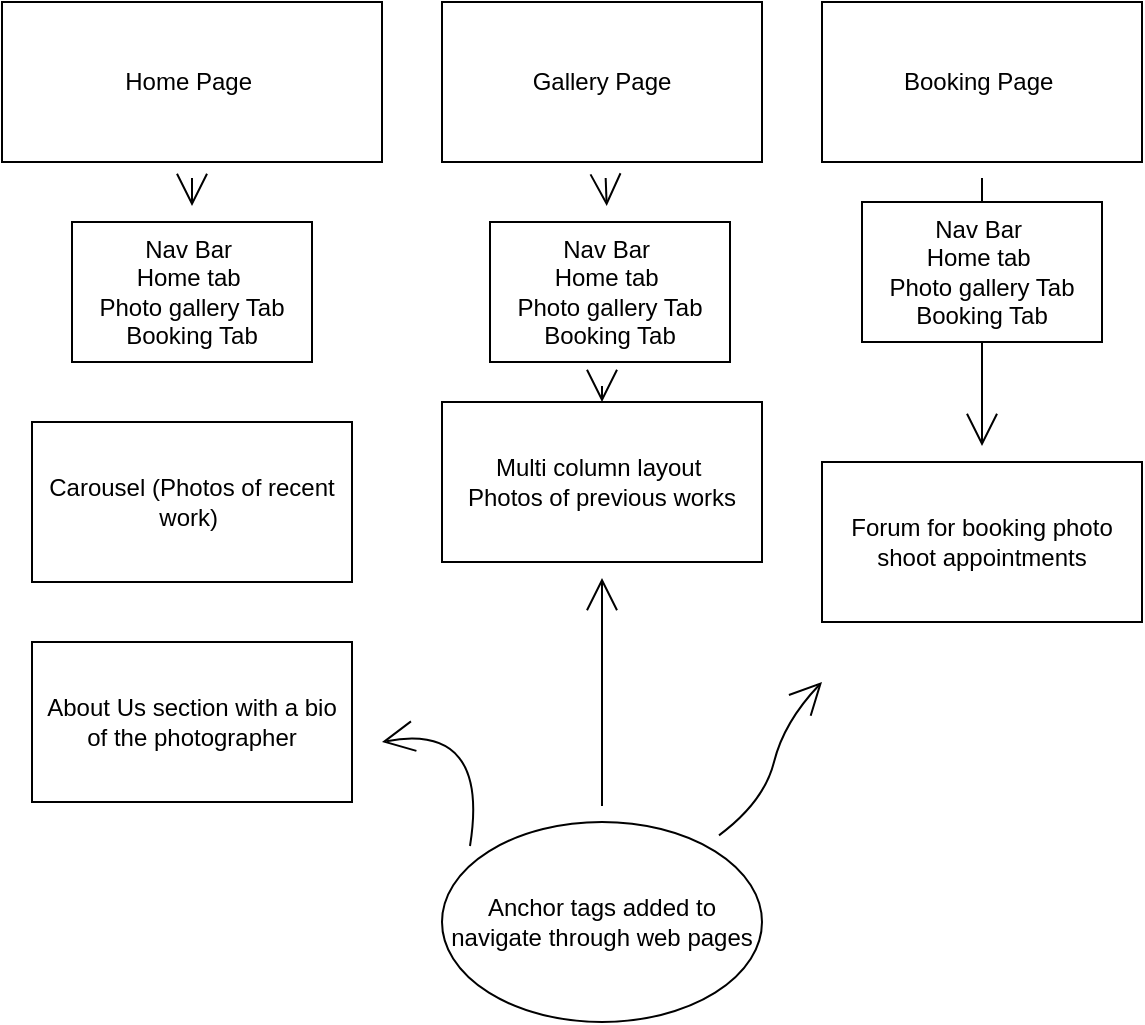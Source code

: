 <mxfile version="18.2.0" type="github">
  <diagram id="prtHgNgQTEPvFCAcTncT" name="Page-1">
    <mxGraphModel dx="1406" dy="785" grid="1" gridSize="10" guides="1" tooltips="1" connect="1" arrows="1" fold="1" page="1" pageScale="1" pageWidth="827" pageHeight="1169" math="0" shadow="0">
      <root>
        <mxCell id="0" />
        <mxCell id="1" parent="0" />
        <mxCell id="R9qPwhMyAJb9IdS8MChw-3" value="" style="edgeStyle=none;curved=1;rounded=1;sketch=0;orthogonalLoop=1;jettySize=auto;html=1;endArrow=open;startSize=14;endSize=14;sourcePerimeterSpacing=8;targetPerimeterSpacing=8;" edge="1" parent="1" source="R9qPwhMyAJb9IdS8MChw-1" target="R9qPwhMyAJb9IdS8MChw-2">
          <mxGeometry relative="1" as="geometry" />
        </mxCell>
        <mxCell id="R9qPwhMyAJb9IdS8MChw-1" value="Home Page&amp;nbsp;" style="rounded=0;whiteSpace=wrap;html=1;sketch=0;hachureGap=4;" vertex="1" parent="1">
          <mxGeometry x="50" y="60" width="190" height="80" as="geometry" />
        </mxCell>
        <mxCell id="R9qPwhMyAJb9IdS8MChw-2" value="Nav Bar&amp;nbsp;&lt;br&gt;Home tab&amp;nbsp;&lt;br&gt;Photo gallery Tab&lt;br&gt;Booking Tab&lt;br&gt;" style="whiteSpace=wrap;html=1;rounded=0;sketch=0;hachureGap=4;" vertex="1" parent="1">
          <mxGeometry x="85" y="170" width="120" height="70" as="geometry" />
        </mxCell>
        <mxCell id="R9qPwhMyAJb9IdS8MChw-8" value="" style="edgeStyle=none;curved=1;rounded=1;sketch=0;orthogonalLoop=1;jettySize=auto;html=1;endArrow=open;startSize=14;endSize=14;sourcePerimeterSpacing=8;targetPerimeterSpacing=8;" edge="1" parent="1" source="R9qPwhMyAJb9IdS8MChw-6" target="R9qPwhMyAJb9IdS8MChw-7">
          <mxGeometry relative="1" as="geometry" />
        </mxCell>
        <mxCell id="R9qPwhMyAJb9IdS8MChw-6" value="Gallery Page" style="rounded=0;whiteSpace=wrap;html=1;sketch=0;hachureGap=4;" vertex="1" parent="1">
          <mxGeometry x="270" y="60" width="160" height="80" as="geometry" />
        </mxCell>
        <mxCell id="R9qPwhMyAJb9IdS8MChw-7" value="Nav Bar&amp;nbsp;&lt;br&gt;Home tab&amp;nbsp;&lt;br&gt;Photo gallery Tab&lt;br&gt;Booking Tab&lt;br&gt;" style="whiteSpace=wrap;html=1;rounded=0;sketch=0;hachureGap=4;" vertex="1" parent="1">
          <mxGeometry x="294" y="170" width="120" height="70" as="geometry" />
        </mxCell>
        <mxCell id="R9qPwhMyAJb9IdS8MChw-10" value="" style="edgeStyle=none;curved=1;rounded=1;sketch=0;orthogonalLoop=1;jettySize=auto;html=1;endArrow=open;startSize=14;endSize=14;sourcePerimeterSpacing=8;targetPerimeterSpacing=8;entryX=0.5;entryY=0;entryDx=0;entryDy=0;" edge="1" parent="1" source="R9qPwhMyAJb9IdS8MChw-9" target="R9qPwhMyAJb9IdS8MChw-9">
          <mxGeometry relative="1" as="geometry" />
        </mxCell>
        <mxCell id="R9qPwhMyAJb9IdS8MChw-9" value="Multi column layout&amp;nbsp;&lt;br&gt;Photos of previous works" style="rounded=0;whiteSpace=wrap;html=1;sketch=0;hachureGap=4;" vertex="1" parent="1">
          <mxGeometry x="270" y="260" width="160" height="80" as="geometry" />
        </mxCell>
        <mxCell id="R9qPwhMyAJb9IdS8MChw-13" value="" style="edgeStyle=none;curved=1;rounded=1;sketch=0;orthogonalLoop=1;jettySize=auto;html=1;endArrow=open;startSize=14;endSize=14;targetPerimeterSpacing=8;startArrow=none;" edge="1" parent="1" source="R9qPwhMyAJb9IdS8MChw-16" target="R9qPwhMyAJb9IdS8MChw-12">
          <mxGeometry relative="1" as="geometry" />
        </mxCell>
        <mxCell id="R9qPwhMyAJb9IdS8MChw-11" value="Booking Page&amp;nbsp;" style="rounded=0;whiteSpace=wrap;html=1;sketch=0;hachureGap=4;" vertex="1" parent="1">
          <mxGeometry x="460" y="60" width="160" height="80" as="geometry" />
        </mxCell>
        <mxCell id="R9qPwhMyAJb9IdS8MChw-12" value="Forum for booking photo shoot appointments" style="rounded=0;whiteSpace=wrap;html=1;sketch=0;hachureGap=4;" vertex="1" parent="1">
          <mxGeometry x="460" y="290" width="160" height="80" as="geometry" />
        </mxCell>
        <mxCell id="R9qPwhMyAJb9IdS8MChw-14" value="Carousel (Photos of recent work)&amp;nbsp;" style="rounded=0;whiteSpace=wrap;html=1;sketch=0;hachureGap=4;" vertex="1" parent="1">
          <mxGeometry x="65" y="270" width="160" height="80" as="geometry" />
        </mxCell>
        <mxCell id="R9qPwhMyAJb9IdS8MChw-15" value="About Us section with a bio of the photographer" style="rounded=0;whiteSpace=wrap;html=1;sketch=0;hachureGap=4;" vertex="1" parent="1">
          <mxGeometry x="65" y="380" width="160" height="80" as="geometry" />
        </mxCell>
        <mxCell id="R9qPwhMyAJb9IdS8MChw-16" value="Nav Bar&amp;nbsp;&lt;br&gt;Home tab&amp;nbsp;&lt;br&gt;Photo gallery Tab&lt;br&gt;Booking Tab&lt;br&gt;" style="whiteSpace=wrap;html=1;rounded=0;sketch=0;hachureGap=4;" vertex="1" parent="1">
          <mxGeometry x="480" y="160" width="120" height="70" as="geometry" />
        </mxCell>
        <mxCell id="R9qPwhMyAJb9IdS8MChw-17" value="" style="edgeStyle=none;curved=1;rounded=1;sketch=0;orthogonalLoop=1;jettySize=auto;html=1;endArrow=none;startSize=14;endSize=14;sourcePerimeterSpacing=8;" edge="1" parent="1" source="R9qPwhMyAJb9IdS8MChw-11" target="R9qPwhMyAJb9IdS8MChw-16">
          <mxGeometry relative="1" as="geometry">
            <mxPoint x="540" y="148" as="sourcePoint" />
            <mxPoint x="540" y="292" as="targetPoint" />
          </mxGeometry>
        </mxCell>
        <mxCell id="R9qPwhMyAJb9IdS8MChw-23" value="" style="edgeStyle=none;curved=1;rounded=1;sketch=0;orthogonalLoop=1;jettySize=auto;html=1;endArrow=open;startSize=14;endSize=14;sourcePerimeterSpacing=8;targetPerimeterSpacing=8;" edge="1" parent="1" source="R9qPwhMyAJb9IdS8MChw-19" target="R9qPwhMyAJb9IdS8MChw-9">
          <mxGeometry relative="1" as="geometry" />
        </mxCell>
        <mxCell id="R9qPwhMyAJb9IdS8MChw-19" value="Anchor tags added to navigate through web pages" style="ellipse;whiteSpace=wrap;html=1;rounded=0;sketch=0;hachureGap=4;" vertex="1" parent="1">
          <mxGeometry x="270" y="470" width="160" height="100" as="geometry" />
        </mxCell>
        <mxCell id="R9qPwhMyAJb9IdS8MChw-24" value="" style="edgeStyle=none;curved=1;rounded=1;sketch=0;orthogonalLoop=1;jettySize=auto;html=1;endArrow=open;startSize=14;endSize=14;sourcePerimeterSpacing=8;targetPerimeterSpacing=8;" edge="1" parent="1">
          <mxGeometry relative="1" as="geometry">
            <mxPoint x="284" y="482" as="sourcePoint" />
            <mxPoint x="240" y="430" as="targetPoint" />
            <Array as="points">
              <mxPoint x="294" y="420" />
            </Array>
          </mxGeometry>
        </mxCell>
        <mxCell id="R9qPwhMyAJb9IdS8MChw-25" value="" style="edgeStyle=none;curved=1;rounded=1;sketch=0;orthogonalLoop=1;jettySize=auto;html=1;endArrow=open;startSize=14;endSize=14;sourcePerimeterSpacing=8;targetPerimeterSpacing=8;" edge="1" parent="1" source="R9qPwhMyAJb9IdS8MChw-19">
          <mxGeometry relative="1" as="geometry">
            <mxPoint x="431" y="482" as="sourcePoint" />
            <mxPoint x="460" y="400" as="targetPoint" />
            <Array as="points">
              <mxPoint x="431" y="460" />
              <mxPoint x="441" y="420" />
            </Array>
          </mxGeometry>
        </mxCell>
      </root>
    </mxGraphModel>
  </diagram>
</mxfile>
